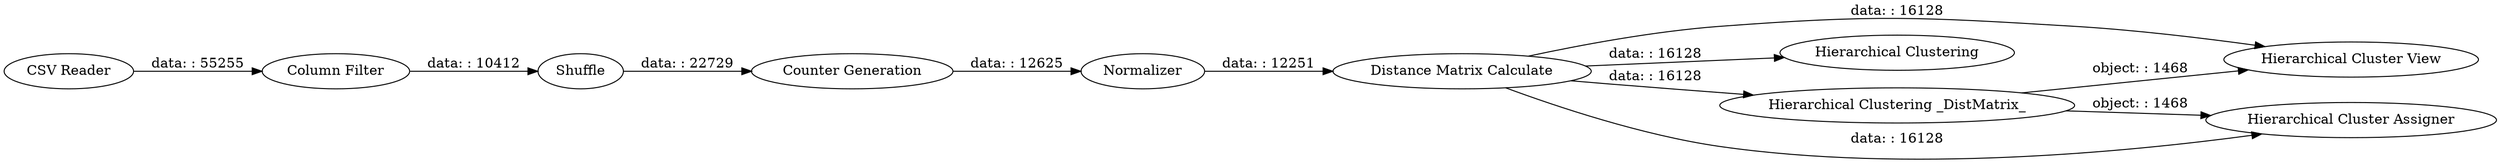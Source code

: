 digraph {
	"899462258271464842_6" [label="Hierarchical Clustering _DistMatrix_"]
	"899462258271464842_1" [label="CSV Reader"]
	"899462258271464842_2" [label=Shuffle]
	"899462258271464842_9" [label="Distance Matrix Calculate"]
	"899462258271464842_16" [label="Hierarchical Clustering"]
	"899462258271464842_10" [label="Hierarchical Cluster View"]
	"899462258271464842_15" [label="Column Filter"]
	"899462258271464842_3" [label="Hierarchical Cluster Assigner"]
	"899462258271464842_8" [label=Normalizer]
	"899462258271464842_14" [label="Counter Generation"]
	"899462258271464842_9" -> "899462258271464842_16" [label="data: : 16128"]
	"899462258271464842_9" -> "899462258271464842_3" [label="data: : 16128"]
	"899462258271464842_1" -> "899462258271464842_15" [label="data: : 55255"]
	"899462258271464842_2" -> "899462258271464842_14" [label="data: : 22729"]
	"899462258271464842_9" -> "899462258271464842_6" [label="data: : 16128"]
	"899462258271464842_6" -> "899462258271464842_10" [label="object: : 1468"]
	"899462258271464842_9" -> "899462258271464842_10" [label="data: : 16128"]
	"899462258271464842_14" -> "899462258271464842_8" [label="data: : 12625"]
	"899462258271464842_6" -> "899462258271464842_3" [label="object: : 1468"]
	"899462258271464842_15" -> "899462258271464842_2" [label="data: : 10412"]
	"899462258271464842_8" -> "899462258271464842_9" [label="data: : 12251"]
	rankdir=LR
}
